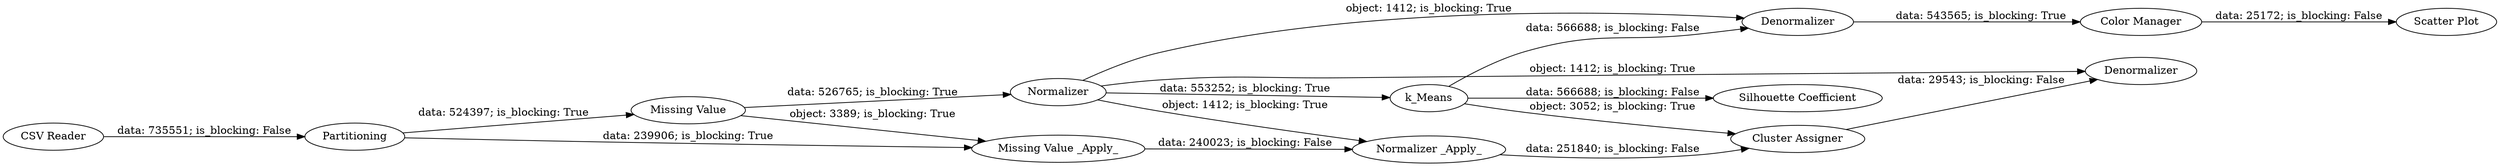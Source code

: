 digraph {
	"-1287045611926025822_1" [label="CSV Reader"]
	"-1287045611926025822_13" [label=Denormalizer]
	"-1287045611926025822_6" [label="Normalizer _Apply_"]
	"-1287045611926025822_2" [label=Partitioning]
	"-1287045611926025822_12" [label="Cluster Assigner"]
	"-1287045611926025822_3" [label="Missing Value"]
	"-1287045611926025822_10" [label="Scatter Plot"]
	"-1287045611926025822_5" [label=Normalizer]
	"-1287045611926025822_4" [label="Missing Value _Apply_"]
	"-1287045611926025822_11" [label="Silhouette Coefficient"]
	"-1287045611926025822_8" [label=Denormalizer]
	"-1287045611926025822_9" [label="Color Manager"]
	"-1287045611926025822_7" [label=k_Means]
	"-1287045611926025822_2" -> "-1287045611926025822_4" [label="data: 239906; is_blocking: True"]
	"-1287045611926025822_4" -> "-1287045611926025822_6" [label="data: 240023; is_blocking: False"]
	"-1287045611926025822_7" -> "-1287045611926025822_12" [label="object: 3052; is_blocking: True"]
	"-1287045611926025822_3" -> "-1287045611926025822_4" [label="object: 3389; is_blocking: True"]
	"-1287045611926025822_5" -> "-1287045611926025822_8" [label="object: 1412; is_blocking: True"]
	"-1287045611926025822_5" -> "-1287045611926025822_7" [label="data: 553252; is_blocking: True"]
	"-1287045611926025822_6" -> "-1287045611926025822_12" [label="data: 251840; is_blocking: False"]
	"-1287045611926025822_12" -> "-1287045611926025822_13" [label="data: 29543; is_blocking: False"]
	"-1287045611926025822_2" -> "-1287045611926025822_3" [label="data: 524397; is_blocking: True"]
	"-1287045611926025822_9" -> "-1287045611926025822_10" [label="data: 25172; is_blocking: False"]
	"-1287045611926025822_7" -> "-1287045611926025822_8" [label="data: 566688; is_blocking: False"]
	"-1287045611926025822_1" -> "-1287045611926025822_2" [label="data: 735551; is_blocking: False"]
	"-1287045611926025822_3" -> "-1287045611926025822_5" [label="data: 526765; is_blocking: True"]
	"-1287045611926025822_5" -> "-1287045611926025822_6" [label="object: 1412; is_blocking: True"]
	"-1287045611926025822_5" -> "-1287045611926025822_13" [label="object: 1412; is_blocking: True"]
	"-1287045611926025822_8" -> "-1287045611926025822_9" [label="data: 543565; is_blocking: True"]
	"-1287045611926025822_7" -> "-1287045611926025822_11" [label="data: 566688; is_blocking: False"]
	rankdir=LR
}

